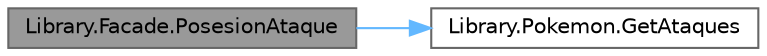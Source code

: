 digraph "Library.Facade.PosesionAtaque"
{
 // INTERACTIVE_SVG=YES
 // LATEX_PDF_SIZE
  bgcolor="transparent";
  edge [fontname=Helvetica,fontsize=10,labelfontname=Helvetica,labelfontsize=10];
  node [fontname=Helvetica,fontsize=10,shape=box,height=0.2,width=0.4];
  rankdir="LR";
  Node1 [id="Node000001",label="Library.Facade.PosesionAtaque",height=0.2,width=0.4,color="gray40", fillcolor="grey60", style="filled", fontcolor="black",tooltip="Valida si el pokemon actual tiene el ataque elegido disponible."];
  Node1 -> Node2 [id="edge1_Node000001_Node000002",color="steelblue1",style="solid",tooltip=" "];
  Node2 [id="Node000002",label="Library.Pokemon.GetAtaques",height=0.2,width=0.4,color="grey40", fillcolor="white", style="filled",URL="$classLibrary_1_1Pokemon.html#a24f31934e6b98ff90d5740ba90240cdd",tooltip="Se encarga de retornar los ataques del Pokémon."];
}
